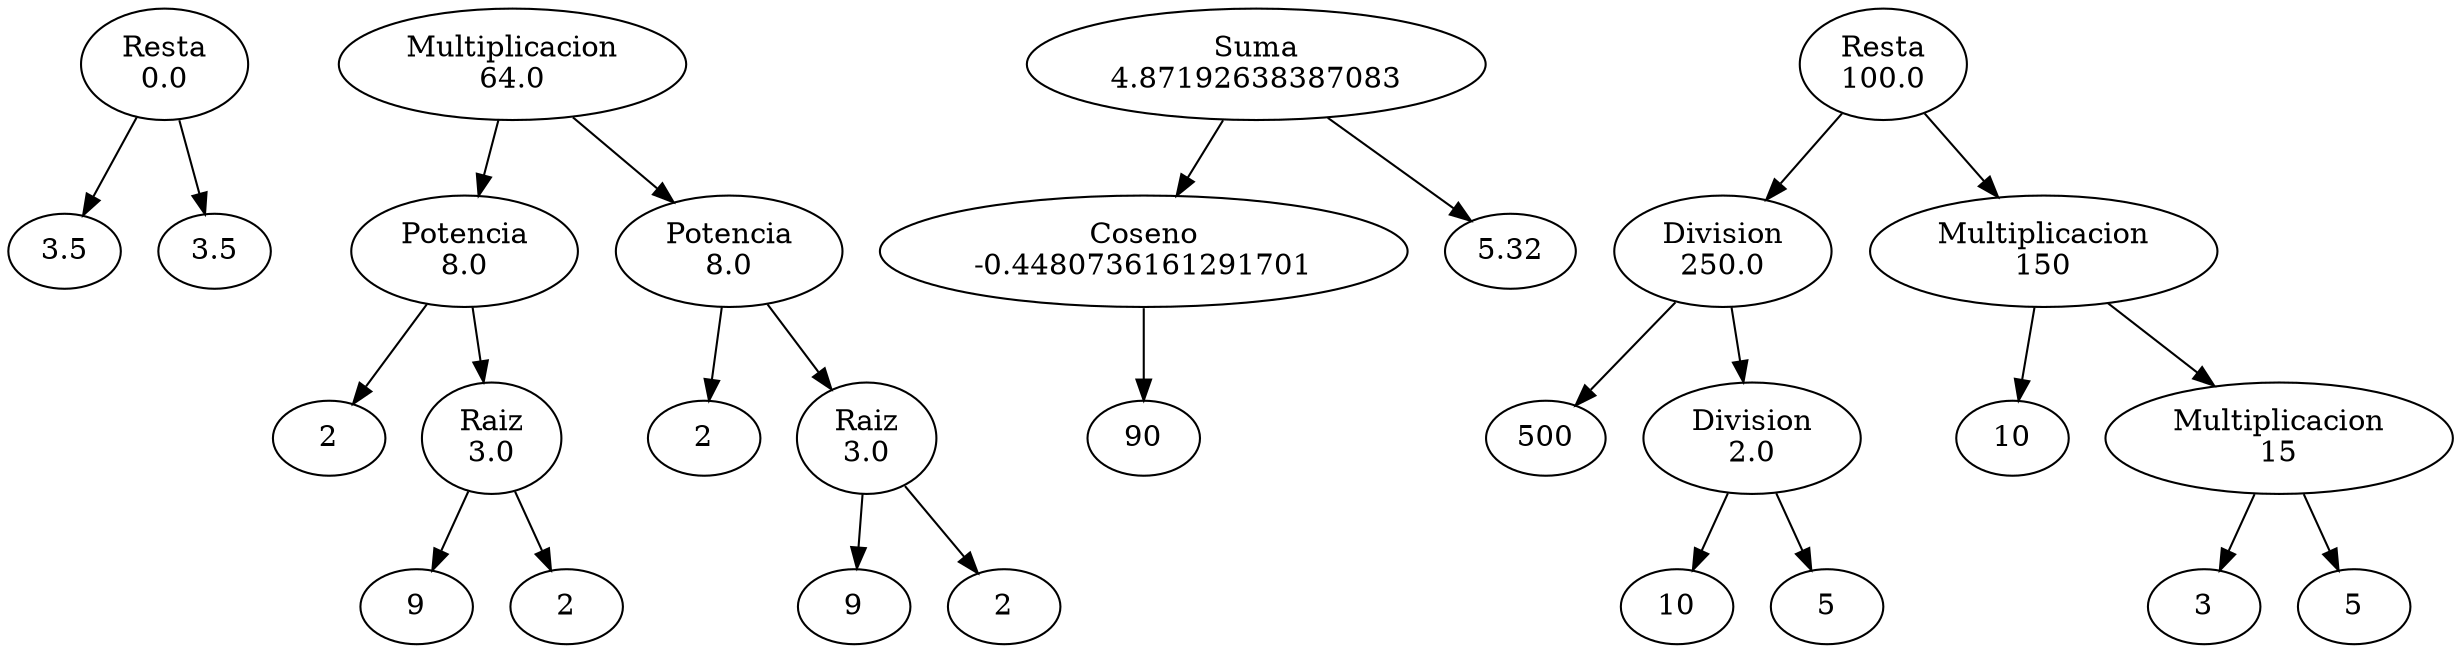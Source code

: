digraph grafo{
nodo_0_0[label="Resta\n0.0"];
nodo_0_1_izq[label="3.5"];
nodo_0_0 -> nodo_0_1_izq;
nodo_0_1_der[label="3.5"];
nodo_0_0 -> nodo_0_1_der;
nodo_1_0[label="Multiplicacion\n64.0"];
nodo_1_1_izq[label="Potencia\n8.0"];
nodo_1_2_izq_izq[label="2"];
nodo_1_1_izq -> nodo_1_2_izq_izq;
nodo_1_2_izq_der[label="Raiz\n3.0"];
nodo_1_3_izq_der_izq[label="9"];
nodo_1_2_izq_der -> nodo_1_3_izq_der_izq;
nodo_1_3_izq_der_der[label="2"];
nodo_1_2_izq_der -> nodo_1_3_izq_der_der;
nodo_1_1_izq -> nodo_1_2_izq_der;
nodo_1_0 -> nodo_1_1_izq;
nodo_1_1_der[label="Potencia\n8.0"];
nodo_1_2_der_izq[label="2"];
nodo_1_1_der -> nodo_1_2_der_izq;
nodo_1_2_der_der[label="Raiz\n3.0"];
nodo_1_3_der_der_izq[label="9"];
nodo_1_2_der_der -> nodo_1_3_der_der_izq;
nodo_1_3_der_der_der[label="2"];
nodo_1_2_der_der -> nodo_1_3_der_der_der;
nodo_1_1_der -> nodo_1_2_der_der;
nodo_1_0 -> nodo_1_1_der;
nodo_2_0[label="Suma\n4.87192638387083"];
nodo_2_1_izq[label="Coseno\n-0.4480736161291701"];
nodo_2_2_izq_ang[label="90"];
nodo_2_1_izq -> nodo_2_2_izq_ang;
nodo_2_0 -> nodo_2_1_izq;
nodo_2_1_der[label="5.32"];
nodo_2_0 -> nodo_2_1_der;
nodo_3_0[label="Resta\n100.0"];
nodo_3_1_izq[label="Division\n250.0"];
nodo_3_2_izq_izq[label="500"];
nodo_3_1_izq -> nodo_3_2_izq_izq;
nodo_3_2_izq_der[label="Division\n2.0"];
nodo_3_3_izq_der_izq[label="10"];
nodo_3_2_izq_der -> nodo_3_3_izq_der_izq;
nodo_3_3_izq_der_der[label="5"];
nodo_3_2_izq_der -> nodo_3_3_izq_der_der;
nodo_3_1_izq -> nodo_3_2_izq_der;
nodo_3_0 -> nodo_3_1_izq;
nodo_3_1_der[label="Multiplicacion\n150"];
nodo_3_2_der_izq[label="10"];
nodo_3_1_der -> nodo_3_2_der_izq;
nodo_3_2_der_der[label="Multiplicacion\n15"];
nodo_3_3_der_der_izq[label="3"];
nodo_3_2_der_der -> nodo_3_3_der_der_izq;
nodo_3_3_der_der_der[label="5"];
nodo_3_2_der_der -> nodo_3_3_der_der_der;
nodo_3_1_der -> nodo_3_2_der_der;
nodo_3_0 -> nodo_3_1_der;
}